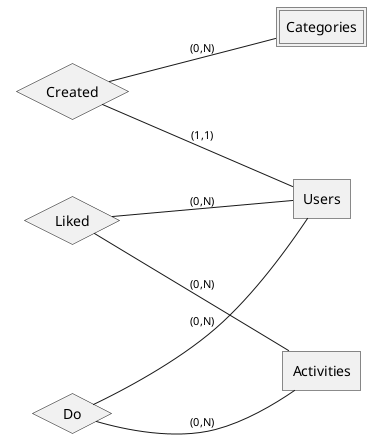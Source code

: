 @startchen EntertaimentDigital
left to right direction

entity Users {
}
entity Categories <<weak>> {
}
entity Activities {
}

relationship Created {
}
Created -(0,N)- Categories
Created -(1,1)- Users

relationship Do {
}
Do -(0,N)- Users
Do -(0,N)- Activities

relationship Liked {
}
Liked -(0,N)- Users
Liked -(0,N)- Activities

@endchen